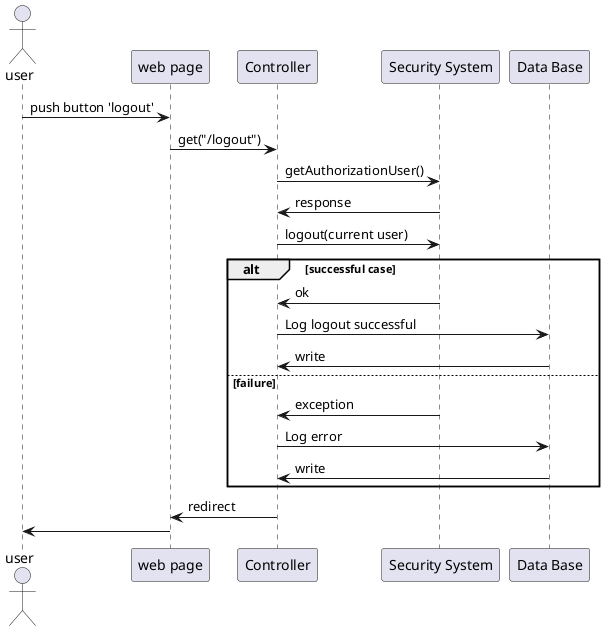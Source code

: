 @startuml
'
'
' Implementation view
'
'

actor user

participant "web page" as wp
participant Controller as c
participant "Security System" as sec
participant "Data Base" as db


user -> wp : push button 'logout'
wp -> c : get("/logout")
c -> sec : getAuthorizationUser()
sec -> c : response
c -> sec : logout(current user)
alt successful case
    c <- sec : ok
    c -> db : Log logout successful
    c <- db : write
else failure
    c <- sec : exception
    c -> db : Log error
    c <- db : write
end

wp <- c : redirect
user <- wp
@enduml
